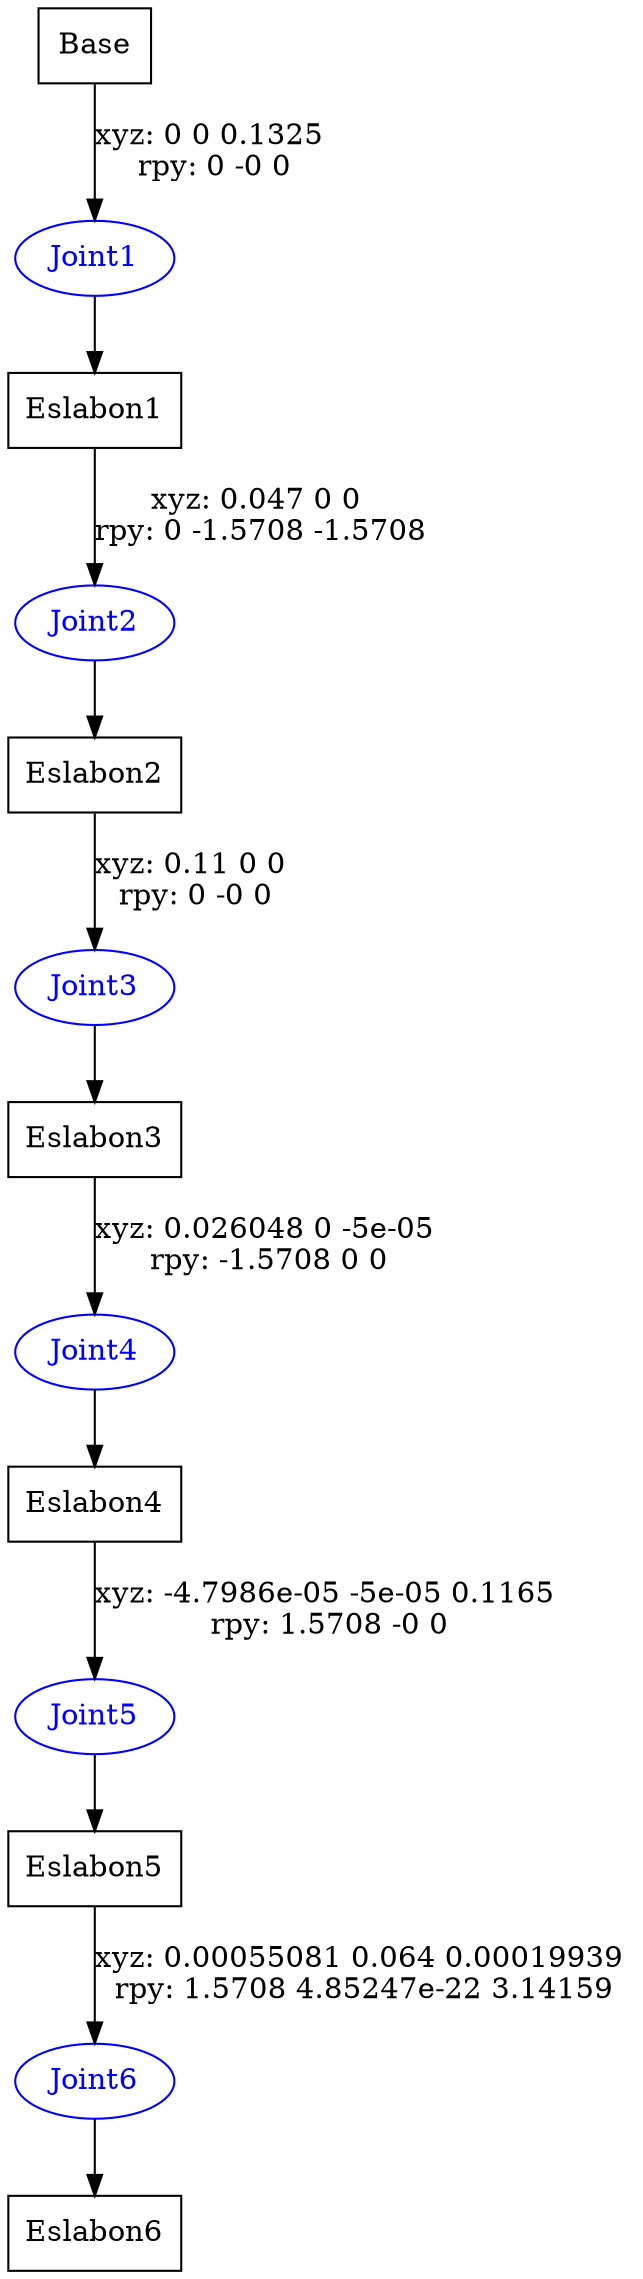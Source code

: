 digraph G {
node [shape=box];
"Base" [label="Base"];
"Eslabon1" [label="Eslabon1"];
"Eslabon2" [label="Eslabon2"];
"Eslabon3" [label="Eslabon3"];
"Eslabon4" [label="Eslabon4"];
"Eslabon5" [label="Eslabon5"];
"Eslabon6" [label="Eslabon6"];
node [shape=ellipse, color=blue, fontcolor=blue];
"Base" -> "Joint1" [label="xyz: 0 0 0.1325 \nrpy: 0 -0 0"]
"Joint1" -> "Eslabon1"
"Eslabon1" -> "Joint2" [label="xyz: 0.047 0 0 \nrpy: 0 -1.5708 -1.5708"]
"Joint2" -> "Eslabon2"
"Eslabon2" -> "Joint3" [label="xyz: 0.11 0 0 \nrpy: 0 -0 0"]
"Joint3" -> "Eslabon3"
"Eslabon3" -> "Joint4" [label="xyz: 0.026048 0 -5e-05 \nrpy: -1.5708 0 0"]
"Joint4" -> "Eslabon4"
"Eslabon4" -> "Joint5" [label="xyz: -4.7986e-05 -5e-05 0.1165 \nrpy: 1.5708 -0 0"]
"Joint5" -> "Eslabon5"
"Eslabon5" -> "Joint6" [label="xyz: 0.00055081 0.064 0.00019939 \nrpy: 1.5708 4.85247e-22 3.14159"]
"Joint6" -> "Eslabon6"
}
